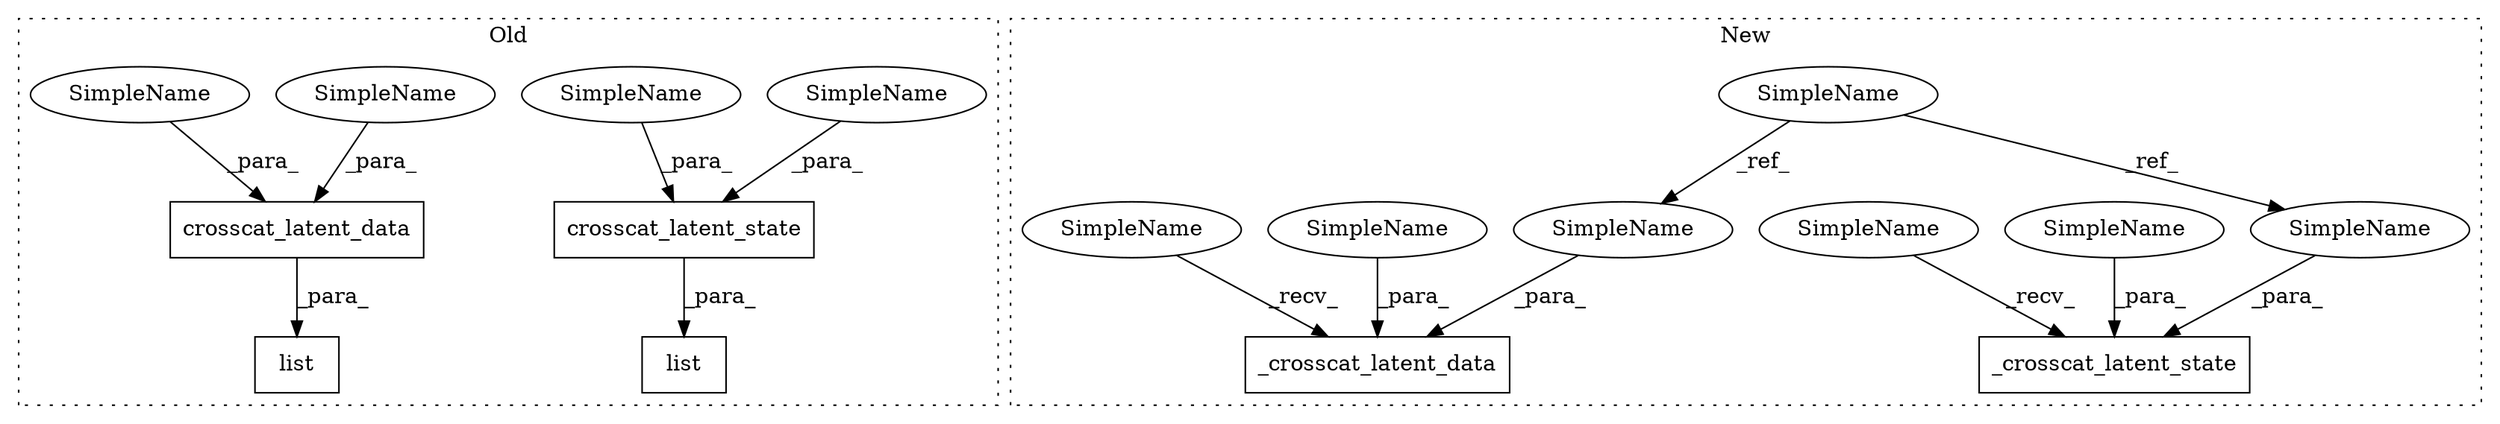 digraph G {
subgraph cluster0 {
1 [label="crosscat_latent_state" a="32" s="21329,21367" l="22,1" shape="box"];
3 [label="list" a="32" s="21324,21368" l="5,1" shape="box"];
4 [label="crosscat_latent_data" a="32" s="21375,21412" l="21,1" shape="box"];
7 [label="list" a="32" s="21370,21413" l="5,1" shape="box"];
8 [label="SimpleName" a="42" s="21400" l="12" shape="ellipse"];
9 [label="SimpleName" a="42" s="21355" l="12" shape="ellipse"];
14 [label="SimpleName" a="42" s="21351" l="3" shape="ellipse"];
15 [label="SimpleName" a="42" s="21396" l="3" shape="ellipse"];
label = "Old";
style="dotted";
}
subgraph cluster1 {
2 [label="_crosscat_latent_state" a="32" s="28457,28496" l="23,1" shape="box"];
5 [label="_crosscat_latent_data" a="32" s="28503,28541" l="22,1" shape="box"];
6 [label="SimpleName" a="42" s="27409" l="3" shape="ellipse"];
10 [label="SimpleName" a="42" s="28480" l="3" shape="ellipse"];
11 [label="SimpleName" a="42" s="28525" l="3" shape="ellipse"];
12 [label="SimpleName" a="42" s="28484" l="12" shape="ellipse"];
13 [label="SimpleName" a="42" s="28529" l="12" shape="ellipse"];
16 [label="SimpleName" a="42" s="28452" l="4" shape="ellipse"];
17 [label="SimpleName" a="42" s="28498" l="4" shape="ellipse"];
label = "New";
style="dotted";
}
1 -> 3 [label="_para_"];
4 -> 7 [label="_para_"];
6 -> 10 [label="_ref_"];
6 -> 11 [label="_ref_"];
8 -> 4 [label="_para_"];
9 -> 1 [label="_para_"];
10 -> 2 [label="_para_"];
11 -> 5 [label="_para_"];
12 -> 2 [label="_para_"];
13 -> 5 [label="_para_"];
14 -> 1 [label="_para_"];
15 -> 4 [label="_para_"];
16 -> 2 [label="_recv_"];
17 -> 5 [label="_recv_"];
}